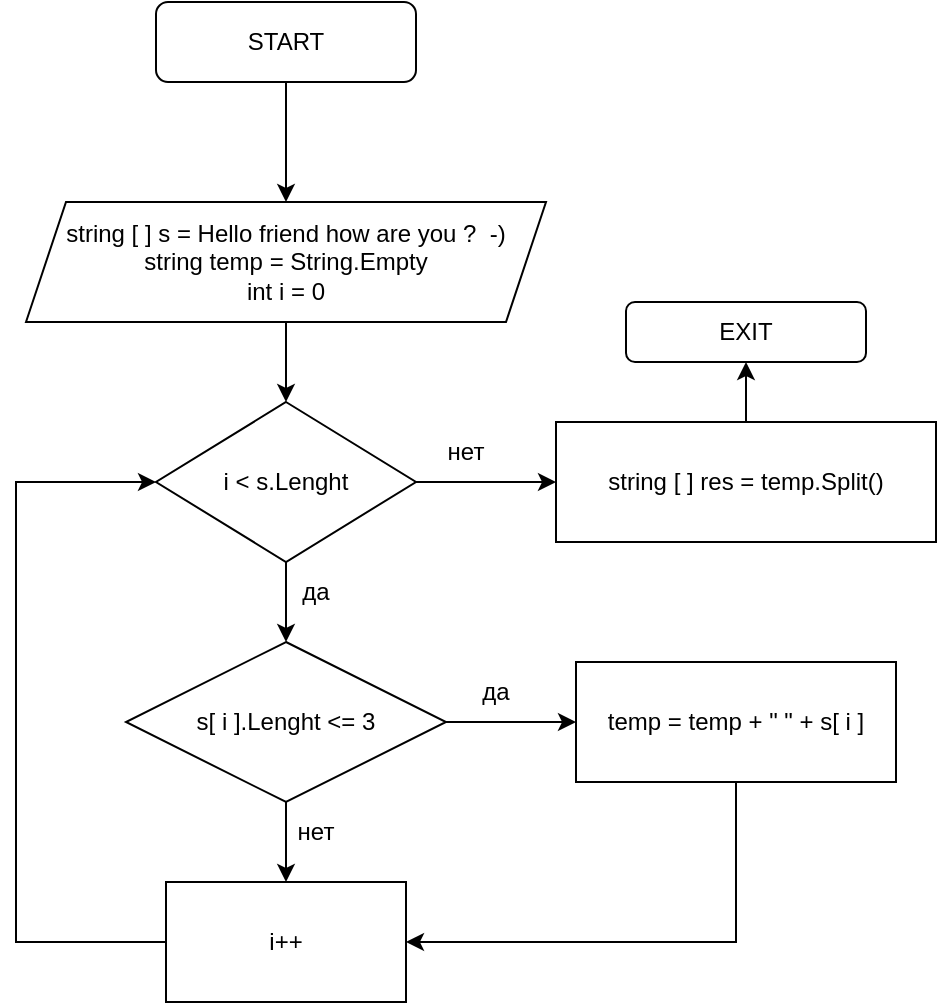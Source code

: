 <mxfile version="20.7.4" type="device"><diagram id="NvGGIysWkhBUltrAtNOO" name="Страница 1"><mxGraphModel dx="1002" dy="545" grid="1" gridSize="10" guides="1" tooltips="1" connect="1" arrows="1" fold="1" page="1" pageScale="1" pageWidth="827" pageHeight="1169" math="0" shadow="0"><root><mxCell id="0"/><mxCell id="1" parent="0"/><mxCell id="X1sj99AlLQ2MNrGHSIT4-19" value="" style="edgeStyle=orthogonalEdgeStyle;rounded=0;orthogonalLoop=1;jettySize=auto;html=1;" edge="1" parent="1" source="X1sj99AlLQ2MNrGHSIT4-1" target="X1sj99AlLQ2MNrGHSIT4-2"><mxGeometry relative="1" as="geometry"/></mxCell><mxCell id="X1sj99AlLQ2MNrGHSIT4-1" value="START" style="rounded=1;whiteSpace=wrap;html=1;" vertex="1" parent="1"><mxGeometry x="320" y="20" width="130" height="40" as="geometry"/></mxCell><mxCell id="X1sj99AlLQ2MNrGHSIT4-20" value="" style="edgeStyle=orthogonalEdgeStyle;rounded=0;orthogonalLoop=1;jettySize=auto;html=1;" edge="1" parent="1" source="X1sj99AlLQ2MNrGHSIT4-2" target="X1sj99AlLQ2MNrGHSIT4-6"><mxGeometry relative="1" as="geometry"/></mxCell><mxCell id="X1sj99AlLQ2MNrGHSIT4-2" value="string [ ] s = Hello friend how are you ?&amp;nbsp; -)&lt;br&gt;string temp = String.Empty&lt;br&gt;int i = 0&lt;br&gt;" style="shape=parallelogram;perimeter=parallelogramPerimeter;whiteSpace=wrap;html=1;fixedSize=1;" vertex="1" parent="1"><mxGeometry x="255" y="120" width="260" height="60" as="geometry"/></mxCell><mxCell id="X1sj99AlLQ2MNrGHSIT4-4" value="s[ i ].Lenght &amp;lt;= 3" style="rhombus;whiteSpace=wrap;html=1;" vertex="1" parent="1"><mxGeometry x="305" y="340" width="160" height="80" as="geometry"/></mxCell><mxCell id="X1sj99AlLQ2MNrGHSIT4-5" value="temp = temp + &quot; &quot; + s[ i ]" style="rounded=0;whiteSpace=wrap;html=1;" vertex="1" parent="1"><mxGeometry x="530" y="350" width="160" height="60" as="geometry"/></mxCell><mxCell id="X1sj99AlLQ2MNrGHSIT4-6" value="i &amp;lt; s.Lenght" style="rhombus;whiteSpace=wrap;html=1;" vertex="1" parent="1"><mxGeometry x="320" y="220" width="130" height="80" as="geometry"/></mxCell><mxCell id="X1sj99AlLQ2MNrGHSIT4-7" value="" style="endArrow=classic;html=1;rounded=0;exitX=0.5;exitY=1;exitDx=0;exitDy=0;entryX=0.5;entryY=0;entryDx=0;entryDy=0;" edge="1" parent="1" source="X1sj99AlLQ2MNrGHSIT4-6" target="X1sj99AlLQ2MNrGHSIT4-4"><mxGeometry width="50" height="50" relative="1" as="geometry"><mxPoint x="390" y="290" as="sourcePoint"/><mxPoint x="440" y="240" as="targetPoint"/></mxGeometry></mxCell><mxCell id="X1sj99AlLQ2MNrGHSIT4-8" value="да" style="text;html=1;strokeColor=none;fillColor=none;align=center;verticalAlign=middle;whiteSpace=wrap;rounded=0;" vertex="1" parent="1"><mxGeometry x="370" y="300" width="60" height="30" as="geometry"/></mxCell><mxCell id="X1sj99AlLQ2MNrGHSIT4-9" value="" style="endArrow=classic;html=1;rounded=0;exitX=1;exitY=0.5;exitDx=0;exitDy=0;entryX=0;entryY=0.5;entryDx=0;entryDy=0;" edge="1" parent="1" source="X1sj99AlLQ2MNrGHSIT4-4" target="X1sj99AlLQ2MNrGHSIT4-5"><mxGeometry width="50" height="50" relative="1" as="geometry"><mxPoint x="390" y="290" as="sourcePoint"/><mxPoint x="440" y="240" as="targetPoint"/></mxGeometry></mxCell><mxCell id="X1sj99AlLQ2MNrGHSIT4-10" value="да" style="text;html=1;strokeColor=none;fillColor=none;align=center;verticalAlign=middle;whiteSpace=wrap;rounded=0;" vertex="1" parent="1"><mxGeometry x="460" y="350" width="60" height="30" as="geometry"/></mxCell><mxCell id="X1sj99AlLQ2MNrGHSIT4-11" value="i++" style="rounded=0;whiteSpace=wrap;html=1;" vertex="1" parent="1"><mxGeometry x="325" y="460" width="120" height="60" as="geometry"/></mxCell><mxCell id="X1sj99AlLQ2MNrGHSIT4-12" value="" style="endArrow=classic;html=1;rounded=0;exitX=0.5;exitY=1;exitDx=0;exitDy=0;entryX=0.5;entryY=0;entryDx=0;entryDy=0;" edge="1" parent="1" source="X1sj99AlLQ2MNrGHSIT4-4" target="X1sj99AlLQ2MNrGHSIT4-11"><mxGeometry width="50" height="50" relative="1" as="geometry"><mxPoint x="390" y="310" as="sourcePoint"/><mxPoint x="440" y="260" as="targetPoint"/></mxGeometry></mxCell><mxCell id="X1sj99AlLQ2MNrGHSIT4-13" value="нет" style="text;html=1;strokeColor=none;fillColor=none;align=center;verticalAlign=middle;whiteSpace=wrap;rounded=0;" vertex="1" parent="1"><mxGeometry x="370" y="420" width="60" height="30" as="geometry"/></mxCell><mxCell id="X1sj99AlLQ2MNrGHSIT4-14" value="" style="endArrow=classic;html=1;rounded=0;exitX=0.5;exitY=1;exitDx=0;exitDy=0;entryX=1;entryY=0.5;entryDx=0;entryDy=0;" edge="1" parent="1" source="X1sj99AlLQ2MNrGHSIT4-5" target="X1sj99AlLQ2MNrGHSIT4-11"><mxGeometry width="50" height="50" relative="1" as="geometry"><mxPoint x="390" y="310" as="sourcePoint"/><mxPoint x="440" y="260" as="targetPoint"/><Array as="points"><mxPoint x="610" y="490"/></Array></mxGeometry></mxCell><mxCell id="X1sj99AlLQ2MNrGHSIT4-15" value="" style="endArrow=classic;html=1;rounded=0;exitX=0;exitY=0.5;exitDx=0;exitDy=0;entryX=0;entryY=0.5;entryDx=0;entryDy=0;" edge="1" parent="1" source="X1sj99AlLQ2MNrGHSIT4-11" target="X1sj99AlLQ2MNrGHSIT4-6"><mxGeometry width="50" height="50" relative="1" as="geometry"><mxPoint x="390" y="310" as="sourcePoint"/><mxPoint x="440" y="260" as="targetPoint"/><Array as="points"><mxPoint x="250" y="490"/><mxPoint x="250" y="260"/></Array></mxGeometry></mxCell><mxCell id="X1sj99AlLQ2MNrGHSIT4-16" value="" style="endArrow=classic;html=1;rounded=0;exitX=1;exitY=0.5;exitDx=0;exitDy=0;" edge="1" parent="1" source="X1sj99AlLQ2MNrGHSIT4-6"><mxGeometry width="50" height="50" relative="1" as="geometry"><mxPoint x="480" y="300" as="sourcePoint"/><mxPoint x="520" y="260" as="targetPoint"/><Array as="points"/></mxGeometry></mxCell><mxCell id="X1sj99AlLQ2MNrGHSIT4-24" value="" style="edgeStyle=orthogonalEdgeStyle;rounded=0;orthogonalLoop=1;jettySize=auto;html=1;" edge="1" parent="1" source="X1sj99AlLQ2MNrGHSIT4-17" target="X1sj99AlLQ2MNrGHSIT4-23"><mxGeometry relative="1" as="geometry"/></mxCell><mxCell id="X1sj99AlLQ2MNrGHSIT4-17" value="string [ ] res = temp.Split()" style="rounded=0;whiteSpace=wrap;html=1;" vertex="1" parent="1"><mxGeometry x="520" y="230" width="190" height="60" as="geometry"/></mxCell><mxCell id="X1sj99AlLQ2MNrGHSIT4-21" value="нет" style="text;html=1;strokeColor=none;fillColor=none;align=center;verticalAlign=middle;whiteSpace=wrap;rounded=0;" vertex="1" parent="1"><mxGeometry x="445" y="230" width="60" height="30" as="geometry"/></mxCell><mxCell id="X1sj99AlLQ2MNrGHSIT4-23" value="EXIT" style="rounded=1;whiteSpace=wrap;html=1;" vertex="1" parent="1"><mxGeometry x="555" y="170" width="120" height="30" as="geometry"/></mxCell></root></mxGraphModel></diagram></mxfile>